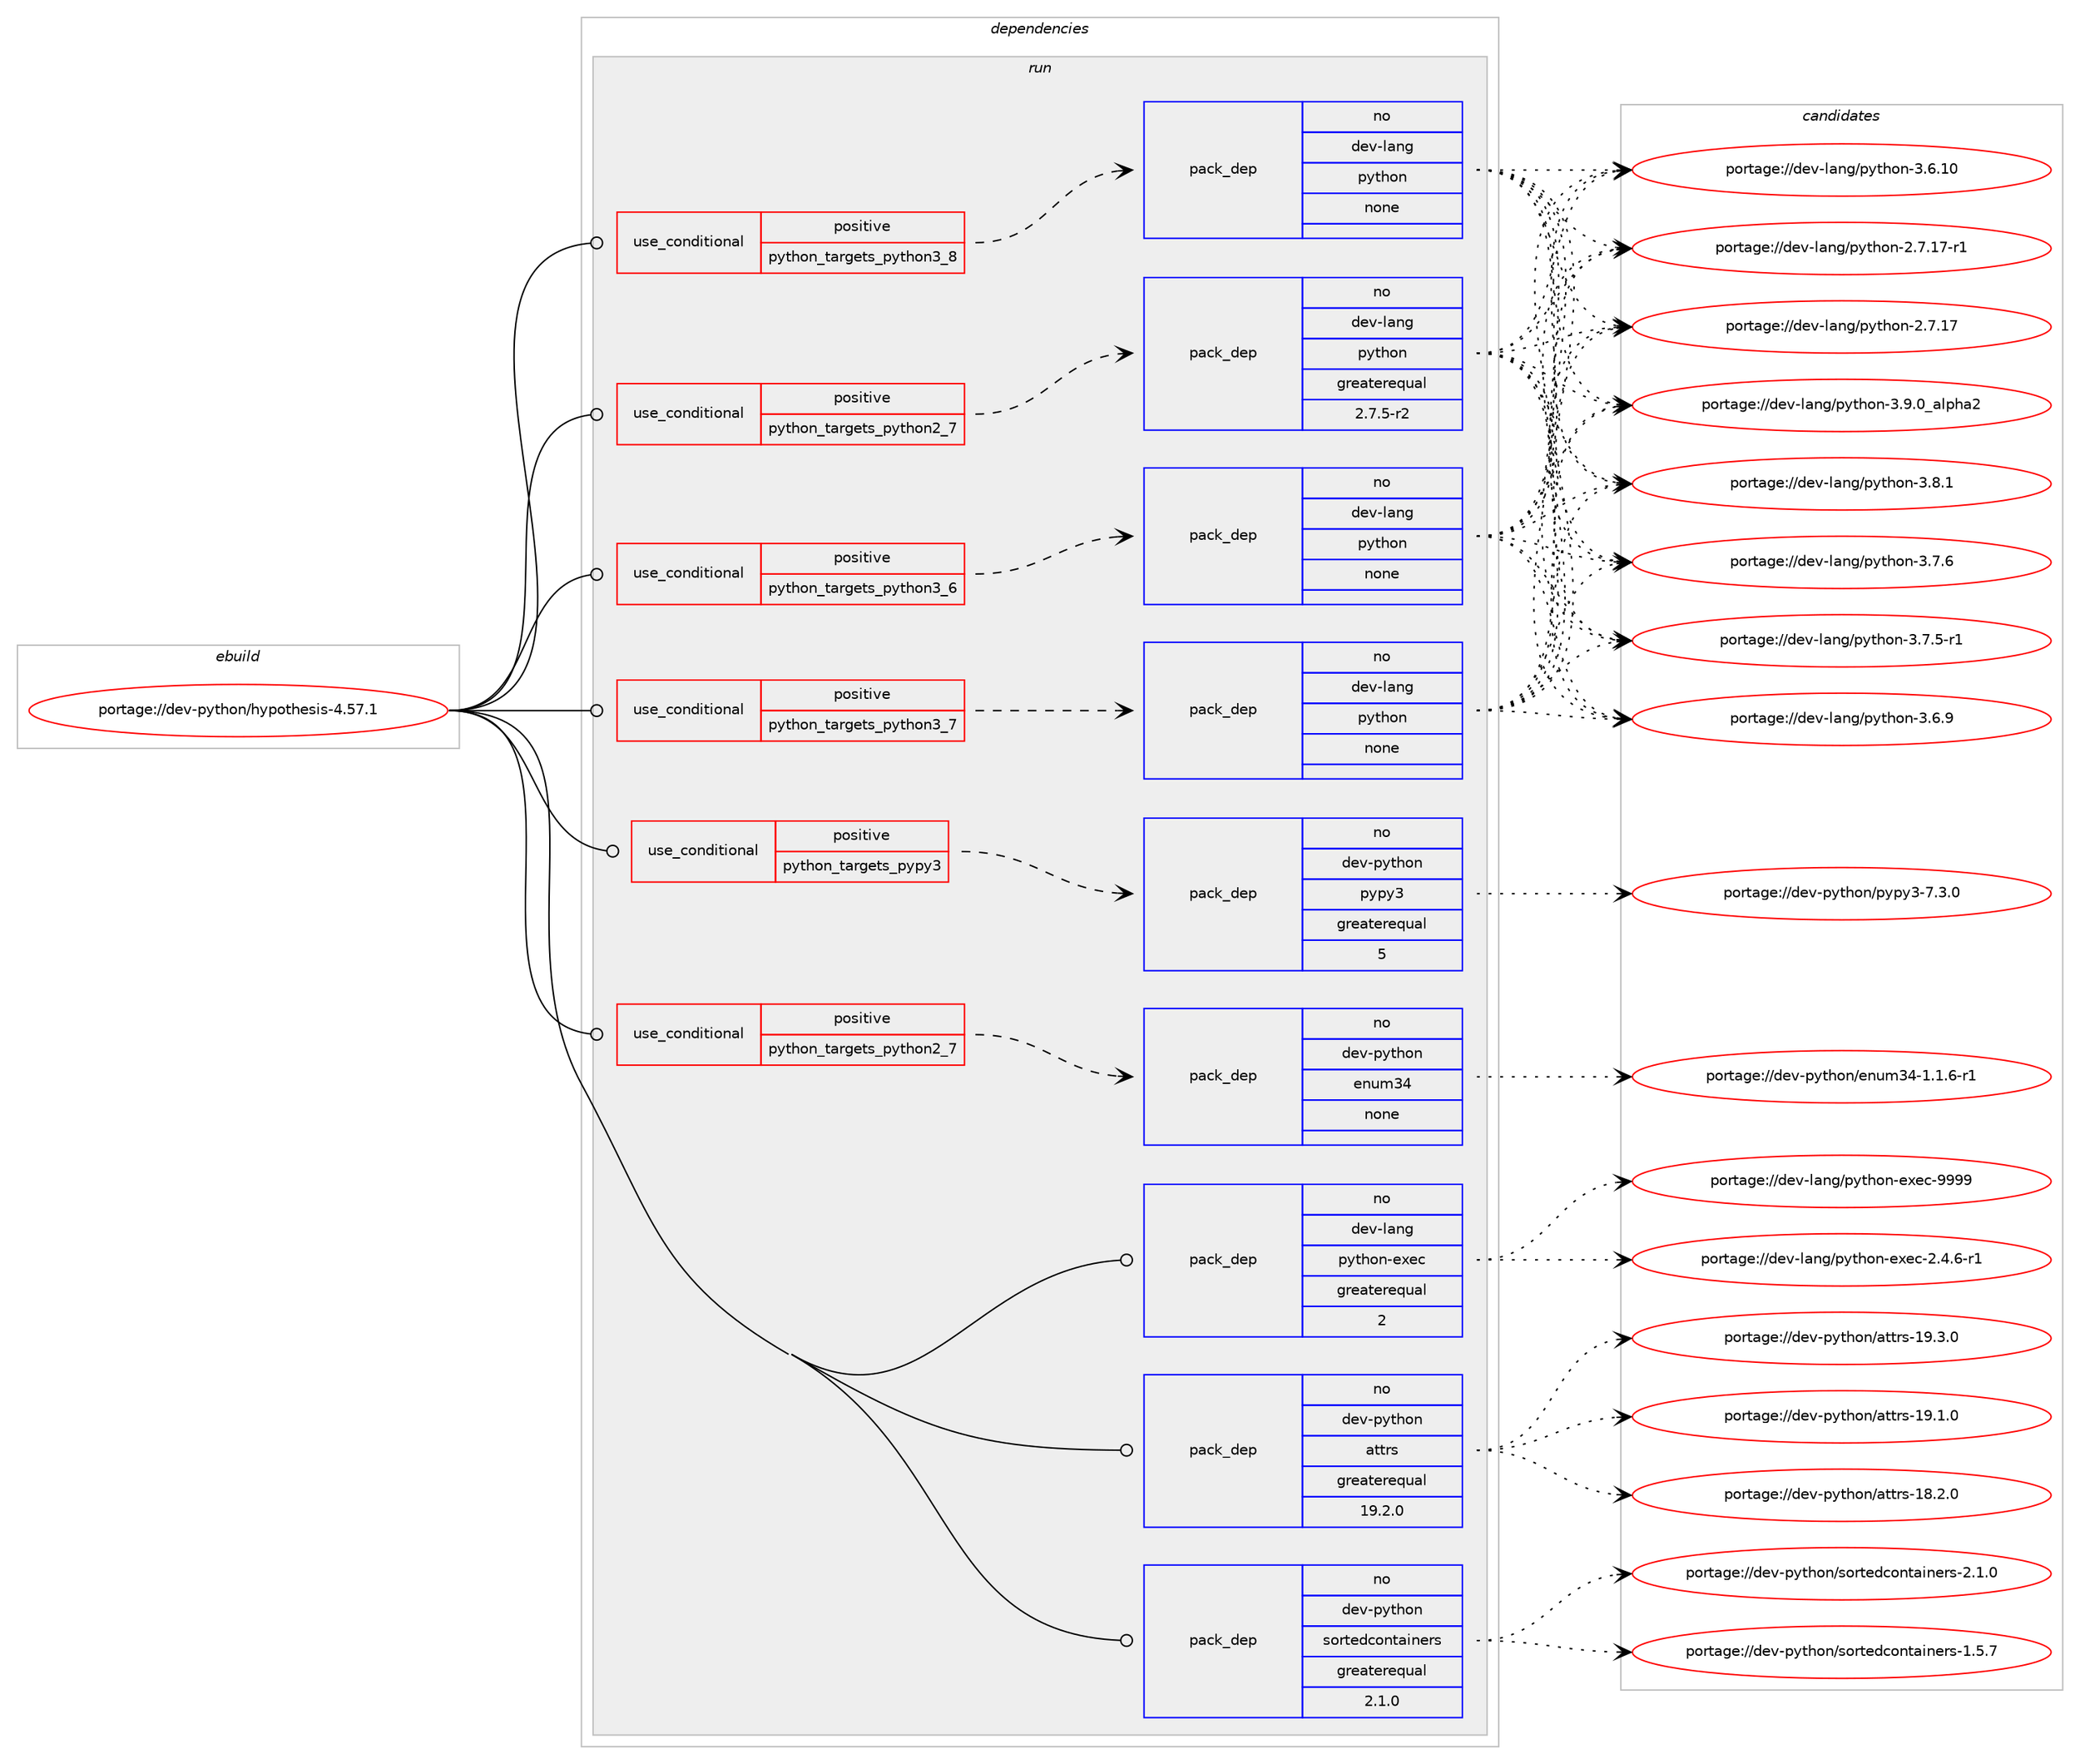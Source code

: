 digraph prolog {

# *************
# Graph options
# *************

newrank=true;
concentrate=true;
compound=true;
graph [rankdir=LR,fontname=Helvetica,fontsize=10,ranksep=1.5];#, ranksep=2.5, nodesep=0.2];
edge  [arrowhead=vee];
node  [fontname=Helvetica,fontsize=10];

# **********
# The ebuild
# **********

subgraph cluster_leftcol {
color=gray;
label=<<i>ebuild</i>>;
id [label="portage://dev-python/hypothesis-4.57.1", color=red, width=4, href="../dev-python/hypothesis-4.57.1.svg"];
}

# ****************
# The dependencies
# ****************

subgraph cluster_midcol {
color=gray;
label=<<i>dependencies</i>>;
subgraph cluster_compile {
fillcolor="#eeeeee";
style=filled;
label=<<i>compile</i>>;
}
subgraph cluster_compileandrun {
fillcolor="#eeeeee";
style=filled;
label=<<i>compile and run</i>>;
}
subgraph cluster_run {
fillcolor="#eeeeee";
style=filled;
label=<<i>run</i>>;
subgraph cond114687 {
dependency456270 [label=<<TABLE BORDER="0" CELLBORDER="1" CELLSPACING="0" CELLPADDING="4"><TR><TD ROWSPAN="3" CELLPADDING="10">use_conditional</TD></TR><TR><TD>positive</TD></TR><TR><TD>python_targets_pypy3</TD></TR></TABLE>>, shape=none, color=red];
subgraph pack336600 {
dependency456271 [label=<<TABLE BORDER="0" CELLBORDER="1" CELLSPACING="0" CELLPADDING="4" WIDTH="220"><TR><TD ROWSPAN="6" CELLPADDING="30">pack_dep</TD></TR><TR><TD WIDTH="110">no</TD></TR><TR><TD>dev-python</TD></TR><TR><TD>pypy3</TD></TR><TR><TD>greaterequal</TD></TR><TR><TD>5</TD></TR></TABLE>>, shape=none, color=blue];
}
dependency456270:e -> dependency456271:w [weight=20,style="dashed",arrowhead="vee"];
}
id:e -> dependency456270:w [weight=20,style="solid",arrowhead="odot"];
subgraph cond114688 {
dependency456272 [label=<<TABLE BORDER="0" CELLBORDER="1" CELLSPACING="0" CELLPADDING="4"><TR><TD ROWSPAN="3" CELLPADDING="10">use_conditional</TD></TR><TR><TD>positive</TD></TR><TR><TD>python_targets_python2_7</TD></TR></TABLE>>, shape=none, color=red];
subgraph pack336601 {
dependency456273 [label=<<TABLE BORDER="0" CELLBORDER="1" CELLSPACING="0" CELLPADDING="4" WIDTH="220"><TR><TD ROWSPAN="6" CELLPADDING="30">pack_dep</TD></TR><TR><TD WIDTH="110">no</TD></TR><TR><TD>dev-lang</TD></TR><TR><TD>python</TD></TR><TR><TD>greaterequal</TD></TR><TR><TD>2.7.5-r2</TD></TR></TABLE>>, shape=none, color=blue];
}
dependency456272:e -> dependency456273:w [weight=20,style="dashed",arrowhead="vee"];
}
id:e -> dependency456272:w [weight=20,style="solid",arrowhead="odot"];
subgraph cond114689 {
dependency456274 [label=<<TABLE BORDER="0" CELLBORDER="1" CELLSPACING="0" CELLPADDING="4"><TR><TD ROWSPAN="3" CELLPADDING="10">use_conditional</TD></TR><TR><TD>positive</TD></TR><TR><TD>python_targets_python2_7</TD></TR></TABLE>>, shape=none, color=red];
subgraph pack336602 {
dependency456275 [label=<<TABLE BORDER="0" CELLBORDER="1" CELLSPACING="0" CELLPADDING="4" WIDTH="220"><TR><TD ROWSPAN="6" CELLPADDING="30">pack_dep</TD></TR><TR><TD WIDTH="110">no</TD></TR><TR><TD>dev-python</TD></TR><TR><TD>enum34</TD></TR><TR><TD>none</TD></TR><TR><TD></TD></TR></TABLE>>, shape=none, color=blue];
}
dependency456274:e -> dependency456275:w [weight=20,style="dashed",arrowhead="vee"];
}
id:e -> dependency456274:w [weight=20,style="solid",arrowhead="odot"];
subgraph cond114690 {
dependency456276 [label=<<TABLE BORDER="0" CELLBORDER="1" CELLSPACING="0" CELLPADDING="4"><TR><TD ROWSPAN="3" CELLPADDING="10">use_conditional</TD></TR><TR><TD>positive</TD></TR><TR><TD>python_targets_python3_6</TD></TR></TABLE>>, shape=none, color=red];
subgraph pack336603 {
dependency456277 [label=<<TABLE BORDER="0" CELLBORDER="1" CELLSPACING="0" CELLPADDING="4" WIDTH="220"><TR><TD ROWSPAN="6" CELLPADDING="30">pack_dep</TD></TR><TR><TD WIDTH="110">no</TD></TR><TR><TD>dev-lang</TD></TR><TR><TD>python</TD></TR><TR><TD>none</TD></TR><TR><TD></TD></TR></TABLE>>, shape=none, color=blue];
}
dependency456276:e -> dependency456277:w [weight=20,style="dashed",arrowhead="vee"];
}
id:e -> dependency456276:w [weight=20,style="solid",arrowhead="odot"];
subgraph cond114691 {
dependency456278 [label=<<TABLE BORDER="0" CELLBORDER="1" CELLSPACING="0" CELLPADDING="4"><TR><TD ROWSPAN="3" CELLPADDING="10">use_conditional</TD></TR><TR><TD>positive</TD></TR><TR><TD>python_targets_python3_7</TD></TR></TABLE>>, shape=none, color=red];
subgraph pack336604 {
dependency456279 [label=<<TABLE BORDER="0" CELLBORDER="1" CELLSPACING="0" CELLPADDING="4" WIDTH="220"><TR><TD ROWSPAN="6" CELLPADDING="30">pack_dep</TD></TR><TR><TD WIDTH="110">no</TD></TR><TR><TD>dev-lang</TD></TR><TR><TD>python</TD></TR><TR><TD>none</TD></TR><TR><TD></TD></TR></TABLE>>, shape=none, color=blue];
}
dependency456278:e -> dependency456279:w [weight=20,style="dashed",arrowhead="vee"];
}
id:e -> dependency456278:w [weight=20,style="solid",arrowhead="odot"];
subgraph cond114692 {
dependency456280 [label=<<TABLE BORDER="0" CELLBORDER="1" CELLSPACING="0" CELLPADDING="4"><TR><TD ROWSPAN="3" CELLPADDING="10">use_conditional</TD></TR><TR><TD>positive</TD></TR><TR><TD>python_targets_python3_8</TD></TR></TABLE>>, shape=none, color=red];
subgraph pack336605 {
dependency456281 [label=<<TABLE BORDER="0" CELLBORDER="1" CELLSPACING="0" CELLPADDING="4" WIDTH="220"><TR><TD ROWSPAN="6" CELLPADDING="30">pack_dep</TD></TR><TR><TD WIDTH="110">no</TD></TR><TR><TD>dev-lang</TD></TR><TR><TD>python</TD></TR><TR><TD>none</TD></TR><TR><TD></TD></TR></TABLE>>, shape=none, color=blue];
}
dependency456280:e -> dependency456281:w [weight=20,style="dashed",arrowhead="vee"];
}
id:e -> dependency456280:w [weight=20,style="solid",arrowhead="odot"];
subgraph pack336606 {
dependency456282 [label=<<TABLE BORDER="0" CELLBORDER="1" CELLSPACING="0" CELLPADDING="4" WIDTH="220"><TR><TD ROWSPAN="6" CELLPADDING="30">pack_dep</TD></TR><TR><TD WIDTH="110">no</TD></TR><TR><TD>dev-lang</TD></TR><TR><TD>python-exec</TD></TR><TR><TD>greaterequal</TD></TR><TR><TD>2</TD></TR></TABLE>>, shape=none, color=blue];
}
id:e -> dependency456282:w [weight=20,style="solid",arrowhead="odot"];
subgraph pack336607 {
dependency456283 [label=<<TABLE BORDER="0" CELLBORDER="1" CELLSPACING="0" CELLPADDING="4" WIDTH="220"><TR><TD ROWSPAN="6" CELLPADDING="30">pack_dep</TD></TR><TR><TD WIDTH="110">no</TD></TR><TR><TD>dev-python</TD></TR><TR><TD>attrs</TD></TR><TR><TD>greaterequal</TD></TR><TR><TD>19.2.0</TD></TR></TABLE>>, shape=none, color=blue];
}
id:e -> dependency456283:w [weight=20,style="solid",arrowhead="odot"];
subgraph pack336608 {
dependency456284 [label=<<TABLE BORDER="0" CELLBORDER="1" CELLSPACING="0" CELLPADDING="4" WIDTH="220"><TR><TD ROWSPAN="6" CELLPADDING="30">pack_dep</TD></TR><TR><TD WIDTH="110">no</TD></TR><TR><TD>dev-python</TD></TR><TR><TD>sortedcontainers</TD></TR><TR><TD>greaterequal</TD></TR><TR><TD>2.1.0</TD></TR></TABLE>>, shape=none, color=blue];
}
id:e -> dependency456284:w [weight=20,style="solid",arrowhead="odot"];
}
}

# **************
# The candidates
# **************

subgraph cluster_choices {
rank=same;
color=gray;
label=<<i>candidates</i>>;

subgraph choice336600 {
color=black;
nodesep=1;
choice100101118451121211161041111104711212111212151455546514648 [label="portage://dev-python/pypy3-7.3.0", color=red, width=4,href="../dev-python/pypy3-7.3.0.svg"];
dependency456271:e -> choice100101118451121211161041111104711212111212151455546514648:w [style=dotted,weight="100"];
}
subgraph choice336601 {
color=black;
nodesep=1;
choice10010111845108971101034711212111610411111045514657464895971081121049750 [label="portage://dev-lang/python-3.9.0_alpha2", color=red, width=4,href="../dev-lang/python-3.9.0_alpha2.svg"];
choice100101118451089711010347112121116104111110455146564649 [label="portage://dev-lang/python-3.8.1", color=red, width=4,href="../dev-lang/python-3.8.1.svg"];
choice100101118451089711010347112121116104111110455146554654 [label="portage://dev-lang/python-3.7.6", color=red, width=4,href="../dev-lang/python-3.7.6.svg"];
choice1001011184510897110103471121211161041111104551465546534511449 [label="portage://dev-lang/python-3.7.5-r1", color=red, width=4,href="../dev-lang/python-3.7.5-r1.svg"];
choice100101118451089711010347112121116104111110455146544657 [label="portage://dev-lang/python-3.6.9", color=red, width=4,href="../dev-lang/python-3.6.9.svg"];
choice10010111845108971101034711212111610411111045514654464948 [label="portage://dev-lang/python-3.6.10", color=red, width=4,href="../dev-lang/python-3.6.10.svg"];
choice100101118451089711010347112121116104111110455046554649554511449 [label="portage://dev-lang/python-2.7.17-r1", color=red, width=4,href="../dev-lang/python-2.7.17-r1.svg"];
choice10010111845108971101034711212111610411111045504655464955 [label="portage://dev-lang/python-2.7.17", color=red, width=4,href="../dev-lang/python-2.7.17.svg"];
dependency456273:e -> choice10010111845108971101034711212111610411111045514657464895971081121049750:w [style=dotted,weight="100"];
dependency456273:e -> choice100101118451089711010347112121116104111110455146564649:w [style=dotted,weight="100"];
dependency456273:e -> choice100101118451089711010347112121116104111110455146554654:w [style=dotted,weight="100"];
dependency456273:e -> choice1001011184510897110103471121211161041111104551465546534511449:w [style=dotted,weight="100"];
dependency456273:e -> choice100101118451089711010347112121116104111110455146544657:w [style=dotted,weight="100"];
dependency456273:e -> choice10010111845108971101034711212111610411111045514654464948:w [style=dotted,weight="100"];
dependency456273:e -> choice100101118451089711010347112121116104111110455046554649554511449:w [style=dotted,weight="100"];
dependency456273:e -> choice10010111845108971101034711212111610411111045504655464955:w [style=dotted,weight="100"];
}
subgraph choice336602 {
color=black;
nodesep=1;
choice100101118451121211161041111104710111011710951524549464946544511449 [label="portage://dev-python/enum34-1.1.6-r1", color=red, width=4,href="../dev-python/enum34-1.1.6-r1.svg"];
dependency456275:e -> choice100101118451121211161041111104710111011710951524549464946544511449:w [style=dotted,weight="100"];
}
subgraph choice336603 {
color=black;
nodesep=1;
choice10010111845108971101034711212111610411111045514657464895971081121049750 [label="portage://dev-lang/python-3.9.0_alpha2", color=red, width=4,href="../dev-lang/python-3.9.0_alpha2.svg"];
choice100101118451089711010347112121116104111110455146564649 [label="portage://dev-lang/python-3.8.1", color=red, width=4,href="../dev-lang/python-3.8.1.svg"];
choice100101118451089711010347112121116104111110455146554654 [label="portage://dev-lang/python-3.7.6", color=red, width=4,href="../dev-lang/python-3.7.6.svg"];
choice1001011184510897110103471121211161041111104551465546534511449 [label="portage://dev-lang/python-3.7.5-r1", color=red, width=4,href="../dev-lang/python-3.7.5-r1.svg"];
choice100101118451089711010347112121116104111110455146544657 [label="portage://dev-lang/python-3.6.9", color=red, width=4,href="../dev-lang/python-3.6.9.svg"];
choice10010111845108971101034711212111610411111045514654464948 [label="portage://dev-lang/python-3.6.10", color=red, width=4,href="../dev-lang/python-3.6.10.svg"];
choice100101118451089711010347112121116104111110455046554649554511449 [label="portage://dev-lang/python-2.7.17-r1", color=red, width=4,href="../dev-lang/python-2.7.17-r1.svg"];
choice10010111845108971101034711212111610411111045504655464955 [label="portage://dev-lang/python-2.7.17", color=red, width=4,href="../dev-lang/python-2.7.17.svg"];
dependency456277:e -> choice10010111845108971101034711212111610411111045514657464895971081121049750:w [style=dotted,weight="100"];
dependency456277:e -> choice100101118451089711010347112121116104111110455146564649:w [style=dotted,weight="100"];
dependency456277:e -> choice100101118451089711010347112121116104111110455146554654:w [style=dotted,weight="100"];
dependency456277:e -> choice1001011184510897110103471121211161041111104551465546534511449:w [style=dotted,weight="100"];
dependency456277:e -> choice100101118451089711010347112121116104111110455146544657:w [style=dotted,weight="100"];
dependency456277:e -> choice10010111845108971101034711212111610411111045514654464948:w [style=dotted,weight="100"];
dependency456277:e -> choice100101118451089711010347112121116104111110455046554649554511449:w [style=dotted,weight="100"];
dependency456277:e -> choice10010111845108971101034711212111610411111045504655464955:w [style=dotted,weight="100"];
}
subgraph choice336604 {
color=black;
nodesep=1;
choice10010111845108971101034711212111610411111045514657464895971081121049750 [label="portage://dev-lang/python-3.9.0_alpha2", color=red, width=4,href="../dev-lang/python-3.9.0_alpha2.svg"];
choice100101118451089711010347112121116104111110455146564649 [label="portage://dev-lang/python-3.8.1", color=red, width=4,href="../dev-lang/python-3.8.1.svg"];
choice100101118451089711010347112121116104111110455146554654 [label="portage://dev-lang/python-3.7.6", color=red, width=4,href="../dev-lang/python-3.7.6.svg"];
choice1001011184510897110103471121211161041111104551465546534511449 [label="portage://dev-lang/python-3.7.5-r1", color=red, width=4,href="../dev-lang/python-3.7.5-r1.svg"];
choice100101118451089711010347112121116104111110455146544657 [label="portage://dev-lang/python-3.6.9", color=red, width=4,href="../dev-lang/python-3.6.9.svg"];
choice10010111845108971101034711212111610411111045514654464948 [label="portage://dev-lang/python-3.6.10", color=red, width=4,href="../dev-lang/python-3.6.10.svg"];
choice100101118451089711010347112121116104111110455046554649554511449 [label="portage://dev-lang/python-2.7.17-r1", color=red, width=4,href="../dev-lang/python-2.7.17-r1.svg"];
choice10010111845108971101034711212111610411111045504655464955 [label="portage://dev-lang/python-2.7.17", color=red, width=4,href="../dev-lang/python-2.7.17.svg"];
dependency456279:e -> choice10010111845108971101034711212111610411111045514657464895971081121049750:w [style=dotted,weight="100"];
dependency456279:e -> choice100101118451089711010347112121116104111110455146564649:w [style=dotted,weight="100"];
dependency456279:e -> choice100101118451089711010347112121116104111110455146554654:w [style=dotted,weight="100"];
dependency456279:e -> choice1001011184510897110103471121211161041111104551465546534511449:w [style=dotted,weight="100"];
dependency456279:e -> choice100101118451089711010347112121116104111110455146544657:w [style=dotted,weight="100"];
dependency456279:e -> choice10010111845108971101034711212111610411111045514654464948:w [style=dotted,weight="100"];
dependency456279:e -> choice100101118451089711010347112121116104111110455046554649554511449:w [style=dotted,weight="100"];
dependency456279:e -> choice10010111845108971101034711212111610411111045504655464955:w [style=dotted,weight="100"];
}
subgraph choice336605 {
color=black;
nodesep=1;
choice10010111845108971101034711212111610411111045514657464895971081121049750 [label="portage://dev-lang/python-3.9.0_alpha2", color=red, width=4,href="../dev-lang/python-3.9.0_alpha2.svg"];
choice100101118451089711010347112121116104111110455146564649 [label="portage://dev-lang/python-3.8.1", color=red, width=4,href="../dev-lang/python-3.8.1.svg"];
choice100101118451089711010347112121116104111110455146554654 [label="portage://dev-lang/python-3.7.6", color=red, width=4,href="../dev-lang/python-3.7.6.svg"];
choice1001011184510897110103471121211161041111104551465546534511449 [label="portage://dev-lang/python-3.7.5-r1", color=red, width=4,href="../dev-lang/python-3.7.5-r1.svg"];
choice100101118451089711010347112121116104111110455146544657 [label="portage://dev-lang/python-3.6.9", color=red, width=4,href="../dev-lang/python-3.6.9.svg"];
choice10010111845108971101034711212111610411111045514654464948 [label="portage://dev-lang/python-3.6.10", color=red, width=4,href="../dev-lang/python-3.6.10.svg"];
choice100101118451089711010347112121116104111110455046554649554511449 [label="portage://dev-lang/python-2.7.17-r1", color=red, width=4,href="../dev-lang/python-2.7.17-r1.svg"];
choice10010111845108971101034711212111610411111045504655464955 [label="portage://dev-lang/python-2.7.17", color=red, width=4,href="../dev-lang/python-2.7.17.svg"];
dependency456281:e -> choice10010111845108971101034711212111610411111045514657464895971081121049750:w [style=dotted,weight="100"];
dependency456281:e -> choice100101118451089711010347112121116104111110455146564649:w [style=dotted,weight="100"];
dependency456281:e -> choice100101118451089711010347112121116104111110455146554654:w [style=dotted,weight="100"];
dependency456281:e -> choice1001011184510897110103471121211161041111104551465546534511449:w [style=dotted,weight="100"];
dependency456281:e -> choice100101118451089711010347112121116104111110455146544657:w [style=dotted,weight="100"];
dependency456281:e -> choice10010111845108971101034711212111610411111045514654464948:w [style=dotted,weight="100"];
dependency456281:e -> choice100101118451089711010347112121116104111110455046554649554511449:w [style=dotted,weight="100"];
dependency456281:e -> choice10010111845108971101034711212111610411111045504655464955:w [style=dotted,weight="100"];
}
subgraph choice336606 {
color=black;
nodesep=1;
choice10010111845108971101034711212111610411111045101120101994557575757 [label="portage://dev-lang/python-exec-9999", color=red, width=4,href="../dev-lang/python-exec-9999.svg"];
choice10010111845108971101034711212111610411111045101120101994550465246544511449 [label="portage://dev-lang/python-exec-2.4.6-r1", color=red, width=4,href="../dev-lang/python-exec-2.4.6-r1.svg"];
dependency456282:e -> choice10010111845108971101034711212111610411111045101120101994557575757:w [style=dotted,weight="100"];
dependency456282:e -> choice10010111845108971101034711212111610411111045101120101994550465246544511449:w [style=dotted,weight="100"];
}
subgraph choice336607 {
color=black;
nodesep=1;
choice10010111845112121116104111110479711611611411545495746514648 [label="portage://dev-python/attrs-19.3.0", color=red, width=4,href="../dev-python/attrs-19.3.0.svg"];
choice10010111845112121116104111110479711611611411545495746494648 [label="portage://dev-python/attrs-19.1.0", color=red, width=4,href="../dev-python/attrs-19.1.0.svg"];
choice10010111845112121116104111110479711611611411545495646504648 [label="portage://dev-python/attrs-18.2.0", color=red, width=4,href="../dev-python/attrs-18.2.0.svg"];
dependency456283:e -> choice10010111845112121116104111110479711611611411545495746514648:w [style=dotted,weight="100"];
dependency456283:e -> choice10010111845112121116104111110479711611611411545495746494648:w [style=dotted,weight="100"];
dependency456283:e -> choice10010111845112121116104111110479711611611411545495646504648:w [style=dotted,weight="100"];
}
subgraph choice336608 {
color=black;
nodesep=1;
choice10010111845112121116104111110471151111141161011009911111011697105110101114115455046494648 [label="portage://dev-python/sortedcontainers-2.1.0", color=red, width=4,href="../dev-python/sortedcontainers-2.1.0.svg"];
choice10010111845112121116104111110471151111141161011009911111011697105110101114115454946534655 [label="portage://dev-python/sortedcontainers-1.5.7", color=red, width=4,href="../dev-python/sortedcontainers-1.5.7.svg"];
dependency456284:e -> choice10010111845112121116104111110471151111141161011009911111011697105110101114115455046494648:w [style=dotted,weight="100"];
dependency456284:e -> choice10010111845112121116104111110471151111141161011009911111011697105110101114115454946534655:w [style=dotted,weight="100"];
}
}

}
